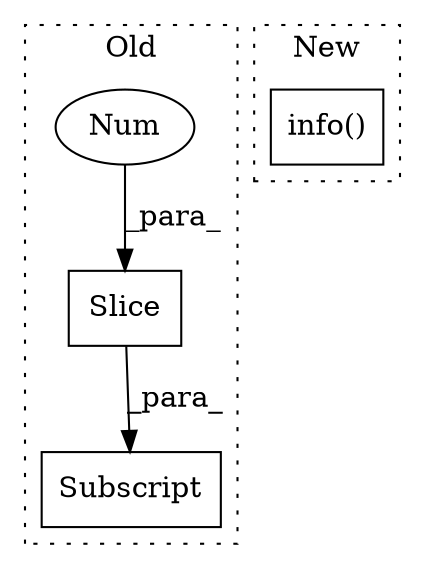 digraph G {
subgraph cluster0 {
1 [label="Slice" a="80" s="4330" l="3" shape="box"];
3 [label="Num" a="76" s="4331" l="2" shape="ellipse"];
4 [label="Subscript" a="63" s="4312,0" l="22,0" shape="box"];
label = "Old";
style="dotted";
}
subgraph cluster1 {
2 [label="info()" a="75" s="5043,5108" l="25,1" shape="box"];
label = "New";
style="dotted";
}
1 -> 4 [label="_para_"];
3 -> 1 [label="_para_"];
}